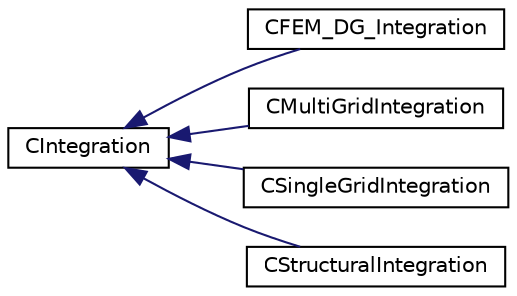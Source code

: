 digraph "Graphical Class Hierarchy"
{
  edge [fontname="Helvetica",fontsize="10",labelfontname="Helvetica",labelfontsize="10"];
  node [fontname="Helvetica",fontsize="10",shape=record];
  rankdir="LR";
  Node0 [label="CIntegration",height=0.2,width=0.4,color="black", fillcolor="white", style="filled",URL="$class_c_integration.html",tooltip="Main class for doing the space integration, time integration, and monitoring of a system of Partial D..."];
  Node0 -> Node1 [dir="back",color="midnightblue",fontsize="10",style="solid",fontname="Helvetica"];
  Node1 [label="CFEM_DG_Integration",height=0.2,width=0.4,color="black", fillcolor="white", style="filled",URL="$class_c_f_e_m___d_g___integration.html",tooltip="Class for integration with the FEM DG solver. "];
  Node0 -> Node2 [dir="back",color="midnightblue",fontsize="10",style="solid",fontname="Helvetica"];
  Node2 [label="CMultiGridIntegration",height=0.2,width=0.4,color="black", fillcolor="white", style="filled",URL="$class_c_multi_grid_integration.html",tooltip="Class for doing the numerical integration using a multigrid method. "];
  Node0 -> Node3 [dir="back",color="midnightblue",fontsize="10",style="solid",fontname="Helvetica"];
  Node3 [label="CSingleGridIntegration",height=0.2,width=0.4,color="black", fillcolor="white", style="filled",URL="$class_c_single_grid_integration.html",tooltip="Class for doing the numerical integration of the turbulence model. "];
  Node0 -> Node4 [dir="back",color="midnightblue",fontsize="10",style="solid",fontname="Helvetica"];
  Node4 [label="CStructuralIntegration",height=0.2,width=0.4,color="black", fillcolor="white", style="filled",URL="$class_c_structural_integration.html",tooltip="Class for doing the numerical integration of the structural model. "];
}
